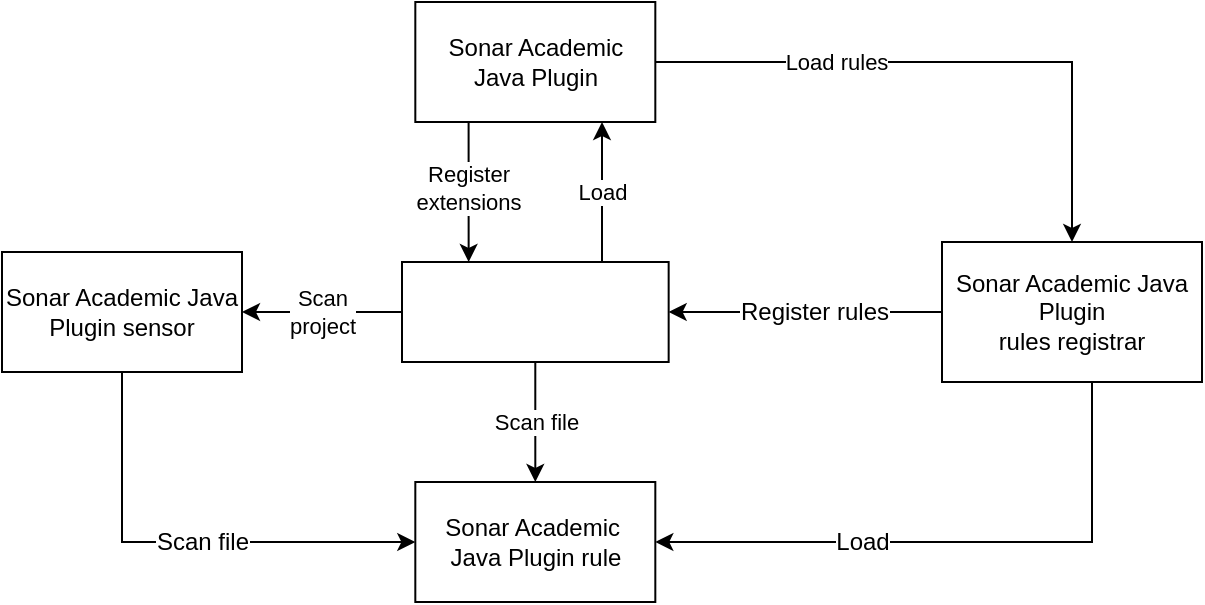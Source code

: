 <mxfile version="12.8.5" type="device"><diagram id="lTYfb2oSRylgPDncyzZR" name="Page-1"><mxGraphModel dx="2000" dy="1160" grid="1" gridSize="10" guides="1" tooltips="1" connect="1" arrows="1" fold="1" page="1" pageScale="1" pageWidth="850" pageHeight="1100" math="0" shadow="0"><root><mxCell id="0"/><mxCell id="1" parent="0"/><mxCell id="mvfJSdDrqJIntAzjUI4W-18" value="Load" style="edgeStyle=orthogonalEdgeStyle;rounded=0;orthogonalLoop=1;jettySize=auto;html=1;" edge="1" parent="1" source="mvfJSdDrqJIntAzjUI4W-1" target="mvfJSdDrqJIntAzjUI4W-2"><mxGeometry relative="1" as="geometry"><Array as="points"><mxPoint x="350" y="130"/><mxPoint x="350" y="130"/></Array></mxGeometry></mxCell><mxCell id="mvfJSdDrqJIntAzjUI4W-24" value="Scan file" style="edgeStyle=orthogonalEdgeStyle;rounded=0;orthogonalLoop=1;jettySize=auto;html=1;entryX=0.5;entryY=0;entryDx=0;entryDy=0;" edge="1" parent="1" source="mvfJSdDrqJIntAzjUI4W-1" target="mvfJSdDrqJIntAzjUI4W-12"><mxGeometry relative="1" as="geometry"/></mxCell><mxCell id="mvfJSdDrqJIntAzjUI4W-27" value="Scan &lt;br&gt;project" style="edgeStyle=orthogonalEdgeStyle;rounded=0;orthogonalLoop=1;jettySize=auto;html=1;exitX=0;exitY=0.5;exitDx=0;exitDy=0;" edge="1" parent="1" source="mvfJSdDrqJIntAzjUI4W-1" target="mvfJSdDrqJIntAzjUI4W-17"><mxGeometry relative="1" as="geometry"/></mxCell><mxCell id="mvfJSdDrqJIntAzjUI4W-1" value="" style="shape=image;verticalLabelPosition=bottom;labelBackgroundColor=#ffffff;verticalAlign=top;aspect=fixed;imageAspect=0;image=https://www.sonarsource.com/products/sonarqube/sonarqube.png;imageBorder=#000000;" vertex="1" parent="1"><mxGeometry x="250" y="170" width="133.33" height="50" as="geometry"/></mxCell><mxCell id="mvfJSdDrqJIntAzjUI4W-19" value="Load rules" style="edgeStyle=orthogonalEdgeStyle;rounded=0;orthogonalLoop=1;jettySize=auto;html=1;" edge="1" parent="1" source="mvfJSdDrqJIntAzjUI4W-2" target="mvfJSdDrqJIntAzjUI4W-5"><mxGeometry x="-0.395" relative="1" as="geometry"><mxPoint as="offset"/></mxGeometry></mxCell><mxCell id="mvfJSdDrqJIntAzjUI4W-28" value="Register&lt;br&gt;extensions" style="edgeStyle=orthogonalEdgeStyle;rounded=0;orthogonalLoop=1;jettySize=auto;html=1;exitX=0.25;exitY=1;exitDx=0;exitDy=0;entryX=0.25;entryY=0;entryDx=0;entryDy=0;" edge="1" parent="1" source="mvfJSdDrqJIntAzjUI4W-2" target="mvfJSdDrqJIntAzjUI4W-1"><mxGeometry relative="1" as="geometry"><Array as="points"><mxPoint x="283" y="100"/></Array></mxGeometry></mxCell><mxCell id="mvfJSdDrqJIntAzjUI4W-2" value="Sonar Academic&lt;br&gt;Java Plugin" style="rounded=0;whiteSpace=wrap;html=1;" vertex="1" parent="1"><mxGeometry x="256.66" y="40" width="120" height="60" as="geometry"/></mxCell><mxCell id="mvfJSdDrqJIntAzjUI4W-20" style="edgeStyle=orthogonalEdgeStyle;rounded=0;orthogonalLoop=1;jettySize=auto;html=1;entryX=1;entryY=0.5;entryDx=0;entryDy=0;" edge="1" parent="1" source="mvfJSdDrqJIntAzjUI4W-5" target="mvfJSdDrqJIntAzjUI4W-12"><mxGeometry relative="1" as="geometry"><Array as="points"><mxPoint x="595" y="310"/></Array></mxGeometry></mxCell><mxCell id="mvfJSdDrqJIntAzjUI4W-21" value="Load" style="text;html=1;align=center;verticalAlign=middle;resizable=0;points=[];labelBackgroundColor=#ffffff;" vertex="1" connectable="0" parent="mvfJSdDrqJIntAzjUI4W-20"><mxGeometry x="-0.267" y="-31" relative="1" as="geometry"><mxPoint x="-86" y="31" as="offset"/></mxGeometry></mxCell><mxCell id="mvfJSdDrqJIntAzjUI4W-22" style="edgeStyle=orthogonalEdgeStyle;rounded=0;orthogonalLoop=1;jettySize=auto;html=1;exitX=0;exitY=0.5;exitDx=0;exitDy=0;entryX=1;entryY=0.5;entryDx=0;entryDy=0;" edge="1" parent="1" source="mvfJSdDrqJIntAzjUI4W-5" target="mvfJSdDrqJIntAzjUI4W-1"><mxGeometry relative="1" as="geometry"/></mxCell><mxCell id="mvfJSdDrqJIntAzjUI4W-23" value="Register rules" style="text;html=1;align=center;verticalAlign=middle;resizable=0;points=[];labelBackgroundColor=#ffffff;" vertex="1" connectable="0" parent="mvfJSdDrqJIntAzjUI4W-22"><mxGeometry x="0.241" y="1" relative="1" as="geometry"><mxPoint x="21" y="-1" as="offset"/></mxGeometry></mxCell><mxCell id="mvfJSdDrqJIntAzjUI4W-5" value="Sonar Academic Java Plugin &lt;br&gt;rules registrar" style="rounded=0;whiteSpace=wrap;html=1;" vertex="1" parent="1"><mxGeometry x="520" y="160" width="130" height="70" as="geometry"/></mxCell><mxCell id="mvfJSdDrqJIntAzjUI4W-12" value="Sonar Academic&amp;nbsp;&lt;br&gt;Java Plugin rule" style="rounded=0;whiteSpace=wrap;html=1;" vertex="1" parent="1"><mxGeometry x="256.66" y="280" width="120" height="60" as="geometry"/></mxCell><mxCell id="mvfJSdDrqJIntAzjUI4W-25" style="edgeStyle=orthogonalEdgeStyle;rounded=0;orthogonalLoop=1;jettySize=auto;html=1;entryX=0;entryY=0.5;entryDx=0;entryDy=0;" edge="1" parent="1" source="mvfJSdDrqJIntAzjUI4W-17" target="mvfJSdDrqJIntAzjUI4W-12"><mxGeometry relative="1" as="geometry"><Array as="points"><mxPoint x="110" y="310"/></Array></mxGeometry></mxCell><mxCell id="mvfJSdDrqJIntAzjUI4W-26" value="Scan file" style="text;html=1;align=center;verticalAlign=middle;resizable=0;points=[];labelBackgroundColor=#ffffff;" vertex="1" connectable="0" parent="mvfJSdDrqJIntAzjUI4W-25"><mxGeometry x="-0.266" y="28" relative="1" as="geometry"><mxPoint x="40" y="28" as="offset"/></mxGeometry></mxCell><mxCell id="mvfJSdDrqJIntAzjUI4W-17" value="Sonar Academic Java Plugin sensor" style="rounded=0;whiteSpace=wrap;html=1;" vertex="1" parent="1"><mxGeometry x="50" y="165" width="120" height="60" as="geometry"/></mxCell></root></mxGraphModel></diagram></mxfile>